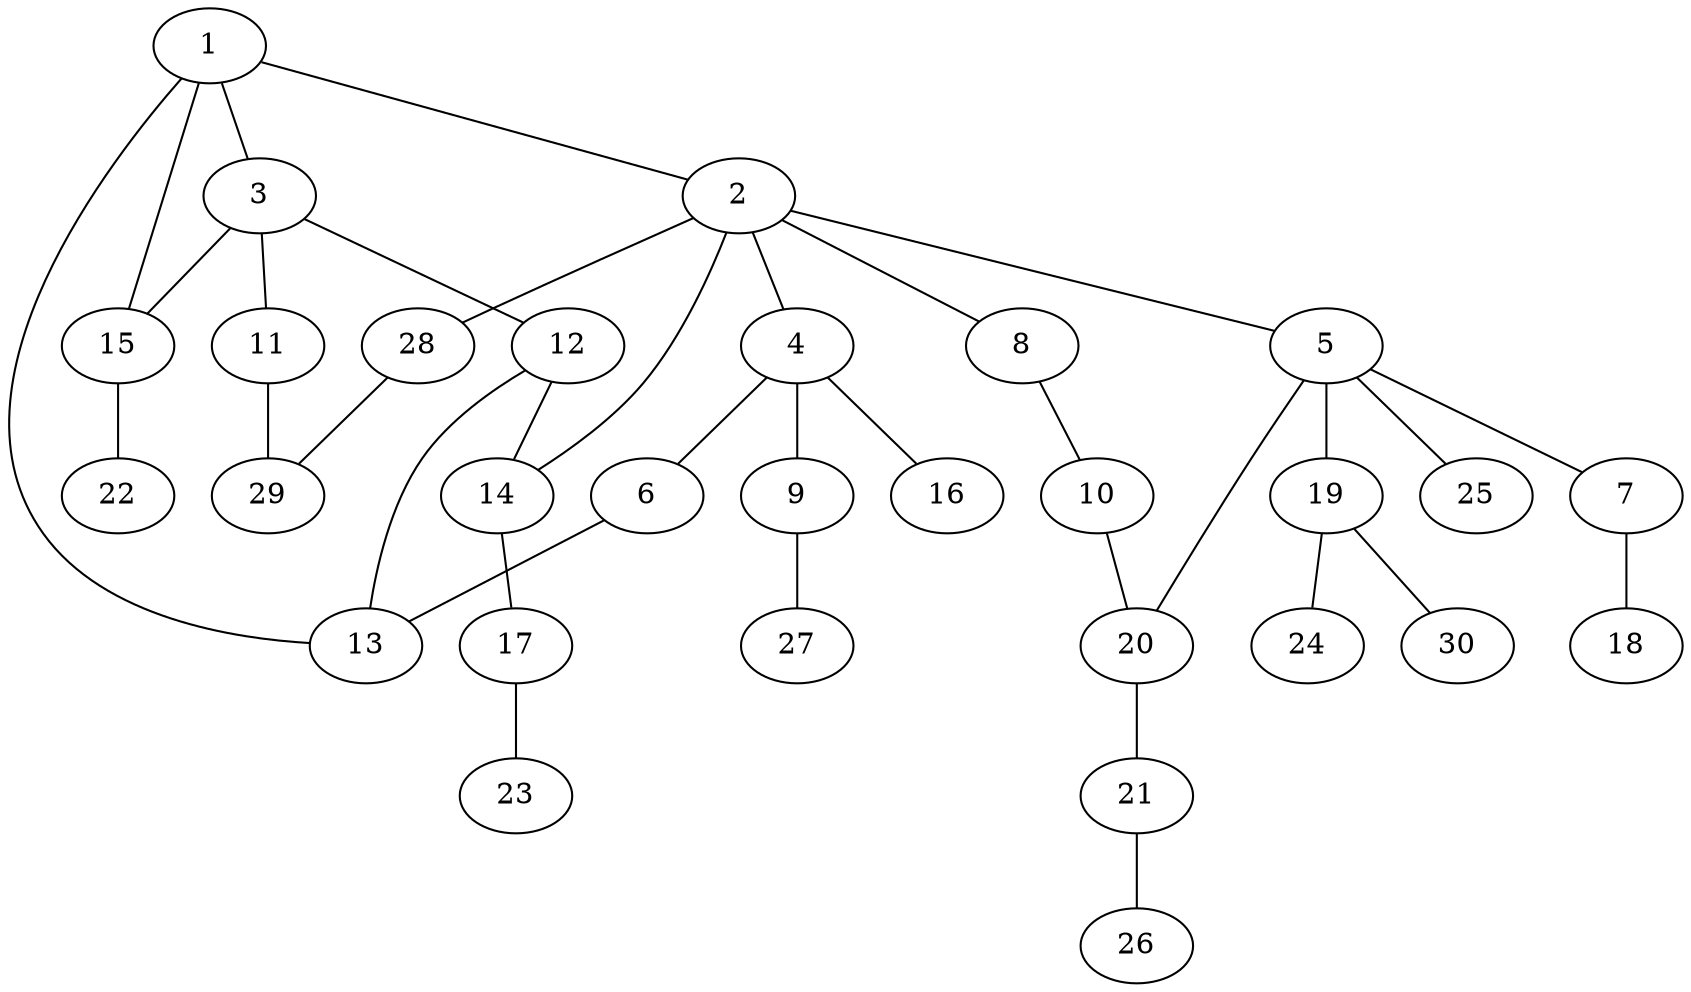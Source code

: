 graph graphname {1--2
1--3
1--13
1--15
2--4
2--5
2--8
2--14
2--28
3--11
3--12
3--15
4--6
4--9
4--16
5--7
5--19
5--20
5--25
6--13
7--18
8--10
9--27
10--20
11--29
12--13
12--14
14--17
15--22
17--23
19--24
19--30
20--21
21--26
28--29
}